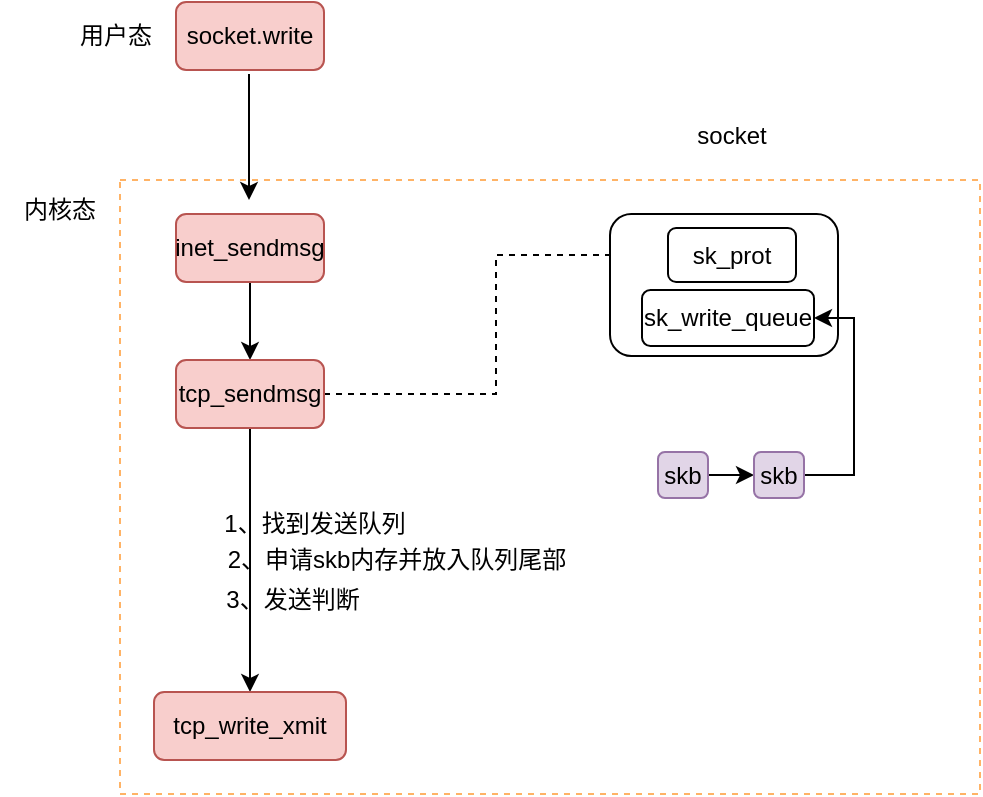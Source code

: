<mxfile version="21.3.8" type="github">
  <diagram name="第 1 页" id="kVD-Gdx83QJC5muuzjAY">
    <mxGraphModel dx="1242" dy="733" grid="0" gridSize="10" guides="1" tooltips="1" connect="1" arrows="1" fold="1" page="0" pageScale="1" pageWidth="827" pageHeight="1169" math="0" shadow="0">
      <root>
        <mxCell id="0" />
        <mxCell id="1" parent="0" />
        <mxCell id="DkKr_4j6wxJe2CzfXlm4-1" value="" style="rounded=0;whiteSpace=wrap;html=1;dashed=1;strokeColor=#FFB366;" vertex="1" parent="1">
          <mxGeometry x="169" y="236" width="430" height="307" as="geometry" />
        </mxCell>
        <mxCell id="DkKr_4j6wxJe2CzfXlm4-8" style="edgeStyle=orthogonalEdgeStyle;rounded=0;orthogonalLoop=1;jettySize=auto;html=1;" edge="1" parent="1" source="DkKr_4j6wxJe2CzfXlm4-2" target="DkKr_4j6wxJe2CzfXlm4-7">
          <mxGeometry relative="1" as="geometry" />
        </mxCell>
        <mxCell id="DkKr_4j6wxJe2CzfXlm4-2" value="inet_sendmsg" style="rounded=1;whiteSpace=wrap;html=1;fillColor=#f8cecc;strokeColor=#b85450;" vertex="1" parent="1">
          <mxGeometry x="197" y="253" width="74" height="34" as="geometry" />
        </mxCell>
        <mxCell id="DkKr_4j6wxJe2CzfXlm4-3" value="内核态" style="text;html=1;strokeColor=none;fillColor=none;align=center;verticalAlign=middle;whiteSpace=wrap;rounded=0;" vertex="1" parent="1">
          <mxGeometry x="109" y="236" width="60" height="30" as="geometry" />
        </mxCell>
        <mxCell id="DkKr_4j6wxJe2CzfXlm4-4" value="" style="endArrow=classic;html=1;rounded=0;" edge="1" parent="1">
          <mxGeometry width="50" height="50" relative="1" as="geometry">
            <mxPoint x="233.5" y="183" as="sourcePoint" />
            <mxPoint x="233.5" y="246" as="targetPoint" />
          </mxGeometry>
        </mxCell>
        <mxCell id="DkKr_4j6wxJe2CzfXlm4-5" value="socket.write" style="rounded=1;whiteSpace=wrap;html=1;fillColor=#f8cecc;strokeColor=#b85450;" vertex="1" parent="1">
          <mxGeometry x="197" y="147" width="74" height="34" as="geometry" />
        </mxCell>
        <mxCell id="DkKr_4j6wxJe2CzfXlm4-6" value="用户态" style="text;html=1;strokeColor=none;fillColor=none;align=center;verticalAlign=middle;whiteSpace=wrap;rounded=0;" vertex="1" parent="1">
          <mxGeometry x="137" y="149" width="60" height="30" as="geometry" />
        </mxCell>
        <mxCell id="DkKr_4j6wxJe2CzfXlm4-13" style="edgeStyle=orthogonalEdgeStyle;rounded=0;orthogonalLoop=1;jettySize=auto;html=1;entryX=0;entryY=0.5;entryDx=0;entryDy=0;dashed=1;" edge="1" parent="1" source="DkKr_4j6wxJe2CzfXlm4-7" target="DkKr_4j6wxJe2CzfXlm4-10">
          <mxGeometry relative="1" as="geometry" />
        </mxCell>
        <mxCell id="DkKr_4j6wxJe2CzfXlm4-20" style="edgeStyle=orthogonalEdgeStyle;rounded=0;orthogonalLoop=1;jettySize=auto;html=1;" edge="1" parent="1" source="DkKr_4j6wxJe2CzfXlm4-7" target="DkKr_4j6wxJe2CzfXlm4-19">
          <mxGeometry relative="1" as="geometry" />
        </mxCell>
        <mxCell id="DkKr_4j6wxJe2CzfXlm4-7" value="tcp_sendmsg" style="rounded=1;whiteSpace=wrap;html=1;fillColor=#f8cecc;strokeColor=#b85450;" vertex="1" parent="1">
          <mxGeometry x="197" y="326" width="74" height="34" as="geometry" />
        </mxCell>
        <mxCell id="DkKr_4j6wxJe2CzfXlm4-9" value="" style="rounded=1;whiteSpace=wrap;html=1;" vertex="1" parent="1">
          <mxGeometry x="414" y="253" width="114" height="71" as="geometry" />
        </mxCell>
        <mxCell id="DkKr_4j6wxJe2CzfXlm4-10" value="sk_prot" style="rounded=1;whiteSpace=wrap;html=1;" vertex="1" parent="1">
          <mxGeometry x="443" y="260" width="64" height="27" as="geometry" />
        </mxCell>
        <mxCell id="DkKr_4j6wxJe2CzfXlm4-11" value="sk_write_queue" style="rounded=1;whiteSpace=wrap;html=1;" vertex="1" parent="1">
          <mxGeometry x="430" y="291" width="86" height="28" as="geometry" />
        </mxCell>
        <mxCell id="DkKr_4j6wxJe2CzfXlm4-12" value="socket" style="text;html=1;strokeColor=none;fillColor=none;align=center;verticalAlign=middle;whiteSpace=wrap;rounded=0;" vertex="1" parent="1">
          <mxGeometry x="445" y="199" width="60" height="30" as="geometry" />
        </mxCell>
        <mxCell id="DkKr_4j6wxJe2CzfXlm4-16" value="" style="edgeStyle=orthogonalEdgeStyle;rounded=0;orthogonalLoop=1;jettySize=auto;html=1;" edge="1" parent="1" source="DkKr_4j6wxJe2CzfXlm4-14" target="DkKr_4j6wxJe2CzfXlm4-15">
          <mxGeometry relative="1" as="geometry" />
        </mxCell>
        <mxCell id="DkKr_4j6wxJe2CzfXlm4-14" value="skb" style="rounded=1;whiteSpace=wrap;html=1;fillColor=#e1d5e7;strokeColor=#9673a6;" vertex="1" parent="1">
          <mxGeometry x="438" y="372" width="25" height="23" as="geometry" />
        </mxCell>
        <mxCell id="DkKr_4j6wxJe2CzfXlm4-18" style="edgeStyle=orthogonalEdgeStyle;rounded=0;orthogonalLoop=1;jettySize=auto;html=1;entryX=1;entryY=0.5;entryDx=0;entryDy=0;" edge="1" parent="1" source="DkKr_4j6wxJe2CzfXlm4-15" target="DkKr_4j6wxJe2CzfXlm4-11">
          <mxGeometry relative="1" as="geometry">
            <Array as="points">
              <mxPoint x="536" y="384" />
              <mxPoint x="536" y="305" />
            </Array>
          </mxGeometry>
        </mxCell>
        <mxCell id="DkKr_4j6wxJe2CzfXlm4-15" value="skb" style="rounded=1;whiteSpace=wrap;html=1;fillColor=#e1d5e7;strokeColor=#9673a6;" vertex="1" parent="1">
          <mxGeometry x="486" y="372" width="25" height="23" as="geometry" />
        </mxCell>
        <mxCell id="DkKr_4j6wxJe2CzfXlm4-19" value="tcp_write_xmit" style="rounded=1;whiteSpace=wrap;html=1;fillColor=#f8cecc;strokeColor=#b85450;" vertex="1" parent="1">
          <mxGeometry x="186" y="492" width="96" height="34" as="geometry" />
        </mxCell>
        <mxCell id="DkKr_4j6wxJe2CzfXlm4-21" value="1、找到发送队列" style="text;html=1;strokeColor=none;fillColor=none;align=center;verticalAlign=middle;whiteSpace=wrap;rounded=0;" vertex="1" parent="1">
          <mxGeometry x="210" y="398" width="113" height="20" as="geometry" />
        </mxCell>
        <mxCell id="DkKr_4j6wxJe2CzfXlm4-22" value="2、申请skb内存并放入队列尾部" style="text;html=1;strokeColor=none;fillColor=none;align=center;verticalAlign=middle;whiteSpace=wrap;rounded=0;" vertex="1" parent="1">
          <mxGeometry x="219" y="418" width="177" height="15" as="geometry" />
        </mxCell>
        <mxCell id="DkKr_4j6wxJe2CzfXlm4-23" value="3、发送判断" style="text;html=1;strokeColor=none;fillColor=none;align=center;verticalAlign=middle;whiteSpace=wrap;rounded=0;" vertex="1" parent="1">
          <mxGeometry x="214" y="433" width="83" height="25" as="geometry" />
        </mxCell>
      </root>
    </mxGraphModel>
  </diagram>
</mxfile>
